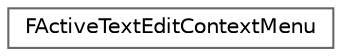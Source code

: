 digraph "Graphical Class Hierarchy"
{
 // INTERACTIVE_SVG=YES
 // LATEX_PDF_SIZE
  bgcolor="transparent";
  edge [fontname=Helvetica,fontsize=10,labelfontname=Helvetica,labelfontsize=10];
  node [fontname=Helvetica,fontsize=10,shape=box,height=0.2,width=0.4];
  rankdir="LR";
  Node0 [id="Node000000",label="FActiveTextEditContextMenu",height=0.2,width=0.4,color="grey40", fillcolor="white", style="filled",URL="$d1/d36/classFActiveTextEditContextMenu.html",tooltip="Manages the state for an active context menu."];
}
